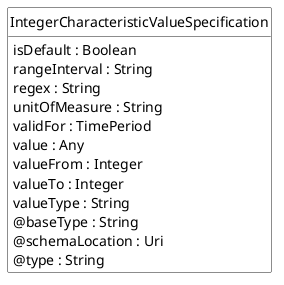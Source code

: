 @startuml
hide circle
hide methods
hide stereotype
show <<Enumeration>> stereotype
skinparam class {
   BackgroundColor<<Enumeration>> #E6F5F7
   BackgroundColor<<Ref>> #FFFFE0
   BackgroundColor<<Pivot>> #FFFFFFF
   BackgroundColor<<SimpleType>> #E2F0DA
   BackgroundColor #FCF2E3
}

class IntegerCharacteristicValueSpecification <<Pivot>> {
    isDefault : Boolean
    rangeInterval : String
    regex : String
    unitOfMeasure : String
    validFor : TimePeriod
    value : Any
    valueFrom : Integer
    valueTo : Integer
    valueType : String
    @baseType : String
    @schemaLocation : Uri
    @type : String
}


@enduml